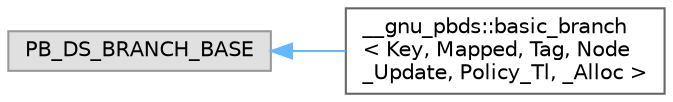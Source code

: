 digraph "Graphical Class Hierarchy"
{
 // LATEX_PDF_SIZE
  bgcolor="transparent";
  edge [fontname=Helvetica,fontsize=10,labelfontname=Helvetica,labelfontsize=10];
  node [fontname=Helvetica,fontsize=10,shape=box,height=0.2,width=0.4];
  rankdir="LR";
  Node0 [id="Node000000",label="PB_DS_BRANCH_BASE",height=0.2,width=0.4,color="grey60", fillcolor="#E0E0E0", style="filled",tooltip=" "];
  Node0 -> Node1 [id="edge312_Node000000_Node000001",dir="back",color="steelblue1",style="solid",tooltip=" "];
  Node1 [id="Node000001",label="__gnu_pbds::basic_branch\l\< Key, Mapped, Tag, Node\l_Update, Policy_Tl, _Alloc \>",height=0.2,width=0.4,color="grey40", fillcolor="white", style="filled",URL="$class____gnu__pbds_1_1basic__branch.html",tooltip=" "];
}
